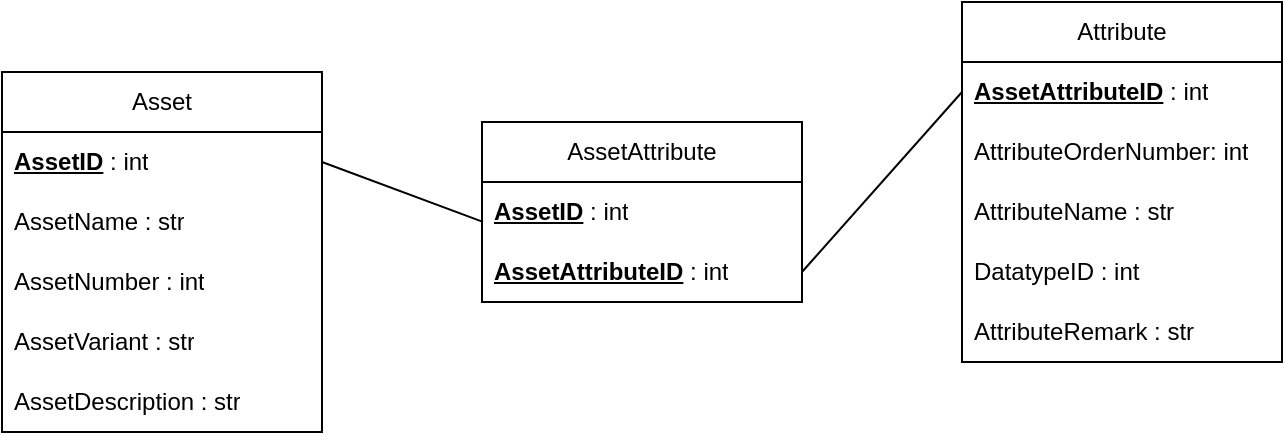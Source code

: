 <mxfile version="21.7.2" type="device">
  <diagram name="Page-1" id="2ca16b54-16f6-2749-3443-fa8db7711227">
    <mxGraphModel dx="941" dy="499" grid="1" gridSize="10" guides="1" tooltips="1" connect="1" arrows="1" fold="1" page="1" pageScale="1" pageWidth="1100" pageHeight="850" background="none" math="0" shadow="0">
      <root>
        <mxCell id="0" />
        <mxCell id="1" parent="0" />
        <mxCell id="akbJQkcPy3xiruRCvb1U-2" value="Asset" style="swimlane;fontStyle=0;childLayout=stackLayout;horizontal=1;startSize=30;horizontalStack=0;resizeParent=1;resizeParentMax=0;resizeLast=0;collapsible=1;marginBottom=0;whiteSpace=wrap;html=1;" parent="1" vertex="1">
          <mxGeometry x="270" y="305" width="160" height="180" as="geometry">
            <mxRectangle x="270" y="305" width="70" height="30" as="alternateBounds" />
          </mxGeometry>
        </mxCell>
        <mxCell id="akbJQkcPy3xiruRCvb1U-3" value="&lt;u style=&quot;font-weight: bold;&quot;&gt;AssetID&lt;/u&gt;&amp;nbsp;: int" style="text;strokeColor=none;fillColor=none;align=left;verticalAlign=middle;spacingLeft=4;spacingRight=4;overflow=hidden;points=[[0,0.5],[1,0.5]];portConstraint=eastwest;rotatable=0;whiteSpace=wrap;html=1;" parent="akbJQkcPy3xiruRCvb1U-2" vertex="1">
          <mxGeometry y="30" width="160" height="30" as="geometry" />
        </mxCell>
        <mxCell id="akbJQkcPy3xiruRCvb1U-4" value="AssetName : str" style="text;strokeColor=none;fillColor=none;align=left;verticalAlign=middle;spacingLeft=4;spacingRight=4;overflow=hidden;points=[[0,0.5],[1,0.5]];portConstraint=eastwest;rotatable=0;whiteSpace=wrap;html=1;" parent="akbJQkcPy3xiruRCvb1U-2" vertex="1">
          <mxGeometry y="60" width="160" height="30" as="geometry" />
        </mxCell>
        <mxCell id="akbJQkcPy3xiruRCvb1U-5" value="AssetNumber : int" style="text;strokeColor=none;fillColor=none;align=left;verticalAlign=middle;spacingLeft=4;spacingRight=4;overflow=hidden;points=[[0,0.5],[1,0.5]];portConstraint=eastwest;rotatable=0;whiteSpace=wrap;html=1;" parent="akbJQkcPy3xiruRCvb1U-2" vertex="1">
          <mxGeometry y="90" width="160" height="30" as="geometry" />
        </mxCell>
        <mxCell id="aYBevXHC4INq-WyBHshe-1" value="AssetVariant : str" style="text;strokeColor=none;fillColor=none;align=left;verticalAlign=middle;spacingLeft=4;spacingRight=4;overflow=hidden;points=[[0,0.5],[1,0.5]];portConstraint=eastwest;rotatable=0;whiteSpace=wrap;html=1;" vertex="1" parent="akbJQkcPy3xiruRCvb1U-2">
          <mxGeometry y="120" width="160" height="30" as="geometry" />
        </mxCell>
        <mxCell id="aYBevXHC4INq-WyBHshe-2" value="AssetDescription : str" style="text;strokeColor=none;fillColor=none;align=left;verticalAlign=middle;spacingLeft=4;spacingRight=4;overflow=hidden;points=[[0,0.5],[1,0.5]];portConstraint=eastwest;rotatable=0;whiteSpace=wrap;html=1;" vertex="1" parent="akbJQkcPy3xiruRCvb1U-2">
          <mxGeometry y="150" width="160" height="30" as="geometry" />
        </mxCell>
        <mxCell id="aYBevXHC4INq-WyBHshe-4" value="Attribute" style="swimlane;fontStyle=0;childLayout=stackLayout;horizontal=1;startSize=30;horizontalStack=0;resizeParent=1;resizeParentMax=0;resizeLast=0;collapsible=1;marginBottom=0;whiteSpace=wrap;html=1;" vertex="1" parent="1">
          <mxGeometry x="750" y="270" width="160" height="180" as="geometry">
            <mxRectangle x="270" y="305" width="70" height="30" as="alternateBounds" />
          </mxGeometry>
        </mxCell>
        <mxCell id="aYBevXHC4INq-WyBHshe-5" value="&lt;u style=&quot;font-weight: bold;&quot;&gt;AssetAttributeID&lt;/u&gt;&amp;nbsp;: int" style="text;strokeColor=none;fillColor=none;align=left;verticalAlign=middle;spacingLeft=4;spacingRight=4;overflow=hidden;points=[[0,0.5],[1,0.5]];portConstraint=eastwest;rotatable=0;whiteSpace=wrap;html=1;" vertex="1" parent="aYBevXHC4INq-WyBHshe-4">
          <mxGeometry y="30" width="160" height="30" as="geometry" />
        </mxCell>
        <mxCell id="aYBevXHC4INq-WyBHshe-6" value="AttributeOrderNumber: int" style="text;strokeColor=none;fillColor=none;align=left;verticalAlign=middle;spacingLeft=4;spacingRight=4;overflow=hidden;points=[[0,0.5],[1,0.5]];portConstraint=eastwest;rotatable=0;whiteSpace=wrap;html=1;" vertex="1" parent="aYBevXHC4INq-WyBHshe-4">
          <mxGeometry y="60" width="160" height="30" as="geometry" />
        </mxCell>
        <mxCell id="aYBevXHC4INq-WyBHshe-7" value="AttributeName : str" style="text;strokeColor=none;fillColor=none;align=left;verticalAlign=middle;spacingLeft=4;spacingRight=4;overflow=hidden;points=[[0,0.5],[1,0.5]];portConstraint=eastwest;rotatable=0;whiteSpace=wrap;html=1;" vertex="1" parent="aYBevXHC4INq-WyBHshe-4">
          <mxGeometry y="90" width="160" height="30" as="geometry" />
        </mxCell>
        <mxCell id="aYBevXHC4INq-WyBHshe-8" value="DatatypeID : int" style="text;strokeColor=none;fillColor=none;align=left;verticalAlign=middle;spacingLeft=4;spacingRight=4;overflow=hidden;points=[[0,0.5],[1,0.5]];portConstraint=eastwest;rotatable=0;whiteSpace=wrap;html=1;" vertex="1" parent="aYBevXHC4INq-WyBHshe-4">
          <mxGeometry y="120" width="160" height="30" as="geometry" />
        </mxCell>
        <mxCell id="aYBevXHC4INq-WyBHshe-9" value="AttributeRemark : str" style="text;strokeColor=none;fillColor=none;align=left;verticalAlign=middle;spacingLeft=4;spacingRight=4;overflow=hidden;points=[[0,0.5],[1,0.5]];portConstraint=eastwest;rotatable=0;whiteSpace=wrap;html=1;" vertex="1" parent="aYBevXHC4INq-WyBHshe-4">
          <mxGeometry y="150" width="160" height="30" as="geometry" />
        </mxCell>
        <mxCell id="aYBevXHC4INq-WyBHshe-10" value="AssetAttribute" style="swimlane;fontStyle=0;childLayout=stackLayout;horizontal=1;startSize=30;horizontalStack=0;resizeParent=1;resizeParentMax=0;resizeLast=0;collapsible=1;marginBottom=0;whiteSpace=wrap;html=1;" vertex="1" parent="1">
          <mxGeometry x="510" y="330" width="160" height="90" as="geometry">
            <mxRectangle x="270" y="305" width="70" height="30" as="alternateBounds" />
          </mxGeometry>
        </mxCell>
        <mxCell id="aYBevXHC4INq-WyBHshe-11" value="&lt;u style=&quot;border-color: var(--border-color); font-weight: bold;&quot;&gt;AssetID&lt;/u&gt;&amp;nbsp;: int" style="text;strokeColor=none;fillColor=none;align=left;verticalAlign=middle;spacingLeft=4;spacingRight=4;overflow=hidden;points=[[0,0.5],[1,0.5]];portConstraint=eastwest;rotatable=0;whiteSpace=wrap;html=1;" vertex="1" parent="aYBevXHC4INq-WyBHshe-10">
          <mxGeometry y="30" width="160" height="30" as="geometry" />
        </mxCell>
        <mxCell id="aYBevXHC4INq-WyBHshe-12" value="&lt;u style=&quot;border-color: var(--border-color); font-weight: bold;&quot;&gt;AssetAttributeID&lt;/u&gt;&amp;nbsp;: int" style="text;strokeColor=none;fillColor=none;align=left;verticalAlign=middle;spacingLeft=4;spacingRight=4;overflow=hidden;points=[[0,0.5],[1,0.5]];portConstraint=eastwest;rotatable=0;whiteSpace=wrap;html=1;" vertex="1" parent="aYBevXHC4INq-WyBHshe-10">
          <mxGeometry y="60" width="160" height="30" as="geometry" />
        </mxCell>
        <mxCell id="aYBevXHC4INq-WyBHshe-17" value="" style="endArrow=none;html=1;rounded=0;entryX=0.003;entryY=0.664;entryDx=0;entryDy=0;entryPerimeter=0;exitX=1;exitY=0.5;exitDx=0;exitDy=0;" edge="1" parent="1" source="akbJQkcPy3xiruRCvb1U-3" target="aYBevXHC4INq-WyBHshe-11">
          <mxGeometry width="50" height="50" relative="1" as="geometry">
            <mxPoint x="460" y="410" as="sourcePoint" />
            <mxPoint x="510" y="360" as="targetPoint" />
          </mxGeometry>
        </mxCell>
        <mxCell id="aYBevXHC4INq-WyBHshe-18" value="" style="endArrow=none;html=1;rounded=0;entryX=0;entryY=0.5;entryDx=0;entryDy=0;exitX=1;exitY=0.5;exitDx=0;exitDy=0;" edge="1" parent="1" source="aYBevXHC4INq-WyBHshe-12" target="aYBevXHC4INq-WyBHshe-5">
          <mxGeometry width="50" height="50" relative="1" as="geometry">
            <mxPoint x="710" y="370" as="sourcePoint" />
            <mxPoint x="760" y="320" as="targetPoint" />
          </mxGeometry>
        </mxCell>
      </root>
    </mxGraphModel>
  </diagram>
</mxfile>
